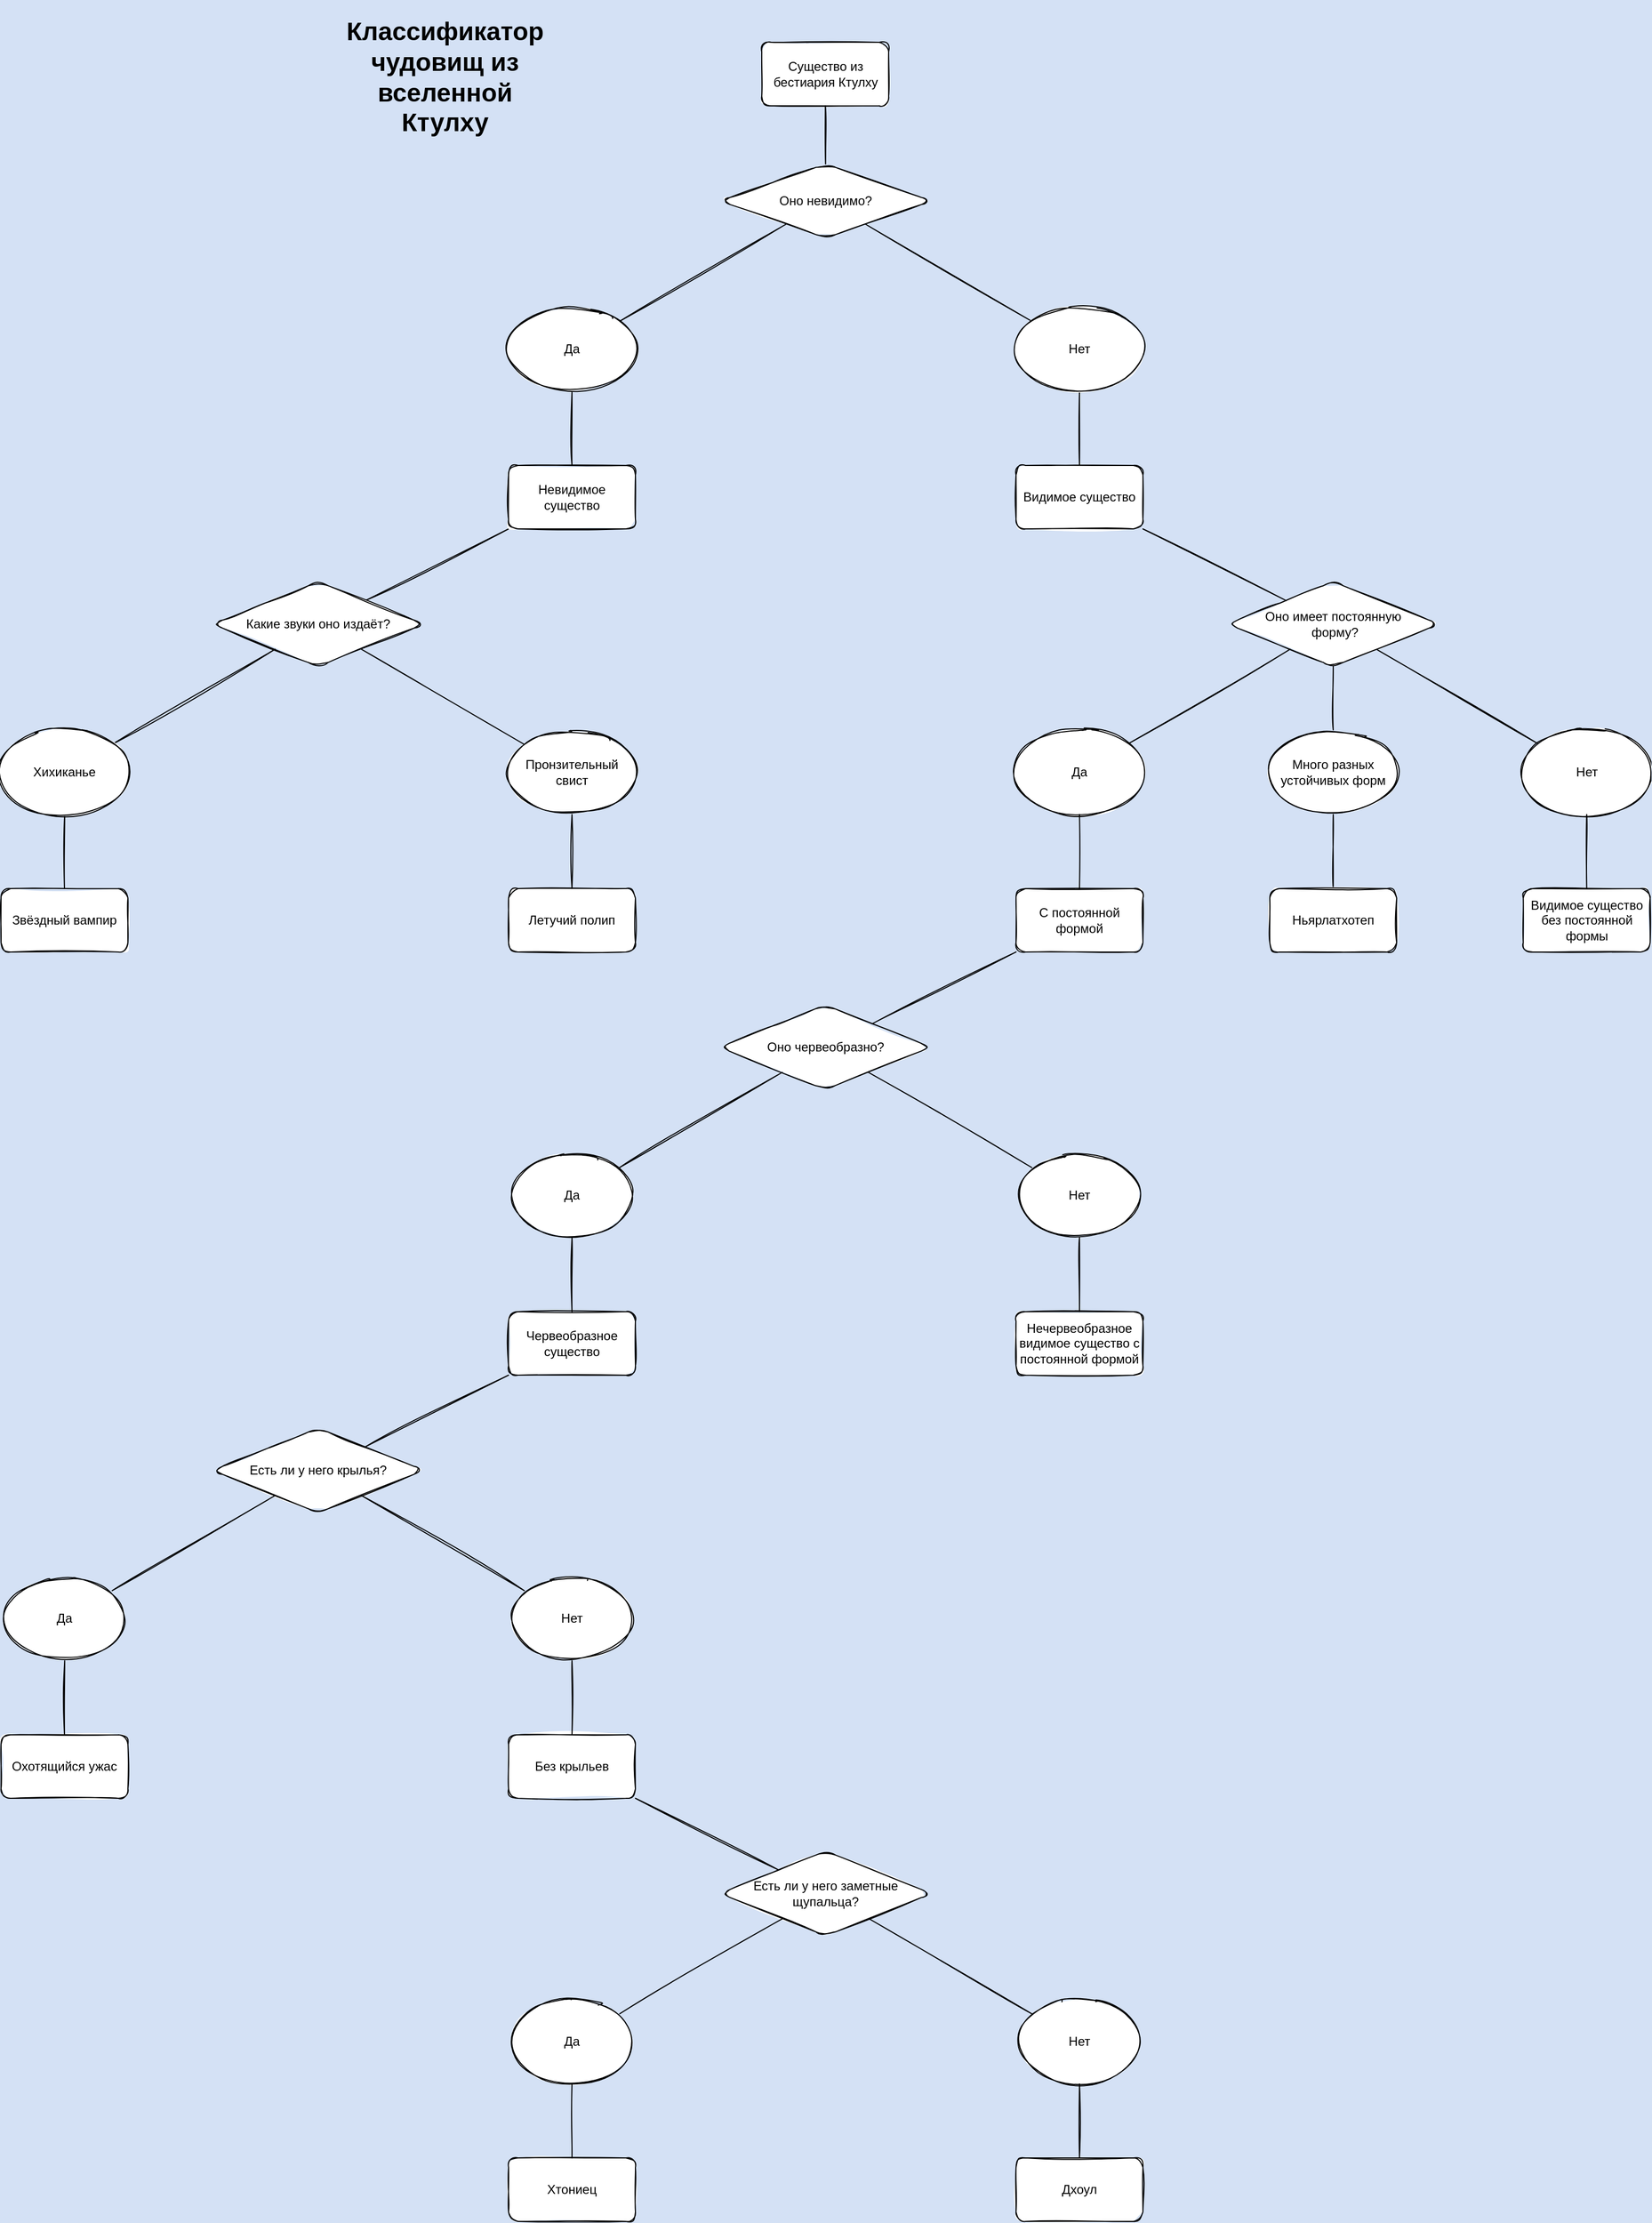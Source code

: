<mxfile version="13.9.9" type="device" pages="2"><diagram id="ir5N05_NRoXjfCsyOccD" name="ru"><mxGraphModel dx="2377" dy="862" grid="1" gridSize="10" guides="1" tooltips="1" connect="1" arrows="1" fold="1" page="1" pageScale="1" pageWidth="827" pageHeight="1169" background="#D4E1F5" math="0" shadow="0"><root><mxCell id="0"/><mxCell id="1" parent="0"/><mxCell id="j6p2XU-6xq6BMw3qKDsm-11" value="" style="orthogonalLoop=1;jettySize=auto;html=1;endArrow=none;endFill=0;jumpSize=6;endSize=6;startSize=6;sketch=1;" parent="1" source="j6p2XU-6xq6BMw3qKDsm-4" target="j6p2XU-6xq6BMw3qKDsm-10" edge="1"><mxGeometry relative="1" as="geometry"/></mxCell><mxCell id="j6p2XU-6xq6BMw3qKDsm-15" value="" style="orthogonalLoop=1;jettySize=auto;html=1;endArrow=none;endFill=0;sketch=1;" parent="1" source="j6p2XU-6xq6BMw3qKDsm-4" target="j6p2XU-6xq6BMw3qKDsm-14" edge="1"><mxGeometry relative="1" as="geometry"/></mxCell><mxCell id="j6p2XU-6xq6BMw3qKDsm-4" value="Оно невидимо?" style="rhombus;whiteSpace=wrap;html=1;rounded=1;sketch=1;" parent="1" vertex="1"><mxGeometry x="360" y="265" width="200" height="70" as="geometry"/></mxCell><mxCell id="j6p2XU-6xq6BMw3qKDsm-19" value="" style="orthogonalLoop=1;jettySize=auto;html=1;endArrow=none;endFill=0;sketch=1;" parent="1" source="I9raI9q_Km32eW95HZxO-4" target="j6p2XU-6xq6BMw3qKDsm-18" edge="1"><mxGeometry relative="1" as="geometry"/></mxCell><mxCell id="j6p2XU-6xq6BMw3qKDsm-10" value="Да" style="ellipse;whiteSpace=wrap;html=1;rounded=1;sketch=1;" parent="1" vertex="1"><mxGeometry x="160" y="400" width="120" height="80" as="geometry"/></mxCell><mxCell id="j6p2XU-6xq6BMw3qKDsm-33" value="" style="orthogonalLoop=1;jettySize=auto;html=1;endArrow=none;endFill=0;sketch=1;" parent="1" source="j6p2XU-6xq6BMw3qKDsm-14" target="I9raI9q_Km32eW95HZxO-5" edge="1"><mxGeometry relative="1" as="geometry"/></mxCell><mxCell id="j6p2XU-6xq6BMw3qKDsm-14" value="Нет" style="ellipse;whiteSpace=wrap;html=1;rounded=1;sketch=1;" parent="1" vertex="1"><mxGeometry x="640" y="400" width="120" height="80" as="geometry"/></mxCell><mxCell id="j6p2XU-6xq6BMw3qKDsm-21" value="" style="orthogonalLoop=1;jettySize=auto;html=1;endArrow=none;endFill=0;sketch=1;" parent="1" source="j6p2XU-6xq6BMw3qKDsm-18" target="j6p2XU-6xq6BMw3qKDsm-20" edge="1"><mxGeometry relative="1" as="geometry"/></mxCell><mxCell id="j6p2XU-6xq6BMw3qKDsm-25" value="" style="orthogonalLoop=1;jettySize=auto;html=1;endArrow=none;endFill=0;sketch=1;" parent="1" source="j6p2XU-6xq6BMw3qKDsm-18" target="j6p2XU-6xq6BMw3qKDsm-24" edge="1"><mxGeometry relative="1" as="geometry"/></mxCell><mxCell id="j6p2XU-6xq6BMw3qKDsm-18" value="Какие звуки оно издаёт?" style="rhombus;whiteSpace=wrap;html=1;rounded=1;sketch=1;" parent="1" vertex="1"><mxGeometry x="-120" y="660" width="200" height="80" as="geometry"/></mxCell><mxCell id="j6p2XU-6xq6BMw3qKDsm-23" value="" style="orthogonalLoop=1;jettySize=auto;html=1;endArrow=none;endFill=0;sketch=1;" parent="1" source="j6p2XU-6xq6BMw3qKDsm-20" target="j6p2XU-6xq6BMw3qKDsm-22" edge="1"><mxGeometry relative="1" as="geometry"/></mxCell><mxCell id="j6p2XU-6xq6BMw3qKDsm-20" value="Хихиканье" style="ellipse;whiteSpace=wrap;html=1;rounded=1;sketch=1;" parent="1" vertex="1"><mxGeometry x="-320" y="800" width="120" height="80" as="geometry"/></mxCell><mxCell id="j6p2XU-6xq6BMw3qKDsm-22" value="Звёздный вампир" style="whiteSpace=wrap;html=1;rounded=1;sketch=1;" parent="1" vertex="1"><mxGeometry x="-320" y="950" width="120" height="60" as="geometry"/></mxCell><mxCell id="j6p2XU-6xq6BMw3qKDsm-27" value="" style="orthogonalLoop=1;jettySize=auto;html=1;endArrow=none;endFill=0;sketch=1;" parent="1" source="j6p2XU-6xq6BMw3qKDsm-24" target="j6p2XU-6xq6BMw3qKDsm-26" edge="1"><mxGeometry relative="1" as="geometry"/></mxCell><mxCell id="j6p2XU-6xq6BMw3qKDsm-24" value="Пронзительный свист" style="ellipse;whiteSpace=wrap;html=1;rounded=1;sketch=1;" parent="1" vertex="1"><mxGeometry x="160" y="800" width="120" height="80" as="geometry"/></mxCell><mxCell id="j6p2XU-6xq6BMw3qKDsm-26" value="Летучий полип" style="whiteSpace=wrap;html=1;rounded=1;sketch=1;" parent="1" vertex="1"><mxGeometry x="160" y="950" width="120" height="60" as="geometry"/></mxCell><mxCell id="j6p2XU-6xq6BMw3qKDsm-35" value="" style="orthogonalLoop=1;jettySize=auto;html=1;endArrow=none;endFill=0;sketch=1;" parent="1" source="j6p2XU-6xq6BMw3qKDsm-32" target="j6p2XU-6xq6BMw3qKDsm-34" edge="1"><mxGeometry relative="1" as="geometry"/></mxCell><mxCell id="j6p2XU-6xq6BMw3qKDsm-38" style="orthogonalLoop=1;jettySize=auto;html=1;endArrow=none;endFill=0;sketch=1;" parent="1" source="j6p2XU-6xq6BMw3qKDsm-32" target="j6p2XU-6xq6BMw3qKDsm-36" edge="1"><mxGeometry relative="1" as="geometry"/></mxCell><mxCell id="j6p2XU-6xq6BMw3qKDsm-39" style="orthogonalLoop=1;jettySize=auto;html=1;endArrow=none;endFill=0;sketch=1;" parent="1" source="j6p2XU-6xq6BMw3qKDsm-32" target="j6p2XU-6xq6BMw3qKDsm-37" edge="1"><mxGeometry relative="1" as="geometry"/></mxCell><mxCell id="j6p2XU-6xq6BMw3qKDsm-32" value="Оно имеет постоянную&lt;br&gt;&amp;nbsp;форму?" style="rhombus;whiteSpace=wrap;html=1;rounded=1;sketch=1;" parent="1" vertex="1"><mxGeometry x="840" y="660" width="200" height="80" as="geometry"/></mxCell><mxCell id="j6p2XU-6xq6BMw3qKDsm-34" value="Да" style="ellipse;whiteSpace=wrap;html=1;rounded=1;sketch=1;" parent="1" vertex="1"><mxGeometry x="640" y="800" width="120" height="80" as="geometry"/></mxCell><mxCell id="j6p2XU-6xq6BMw3qKDsm-36" value="Нет" style="ellipse;whiteSpace=wrap;html=1;rounded=1;sketch=1;" parent="1" vertex="1"><mxGeometry x="1119.75" y="800" width="120" height="80" as="geometry"/></mxCell><mxCell id="j6p2XU-6xq6BMw3qKDsm-42" value="" style="orthogonalLoop=1;jettySize=auto;html=1;endArrow=none;endFill=0;sketch=1;" parent="1" source="j6p2XU-6xq6BMw3qKDsm-37" target="j6p2XU-6xq6BMw3qKDsm-41" edge="1"><mxGeometry relative="1" as="geometry"/></mxCell><mxCell id="j6p2XU-6xq6BMw3qKDsm-37" value="Много разных устойчивых форм" style="ellipse;whiteSpace=wrap;html=1;rounded=1;sketch=1;" parent="1" vertex="1"><mxGeometry x="880" y="800" width="120" height="80" as="geometry"/></mxCell><mxCell id="j6p2XU-6xq6BMw3qKDsm-41" value="Ньярлатхотеп" style="whiteSpace=wrap;html=1;rounded=1;sketch=1;" parent="1" vertex="1"><mxGeometry x="880" y="950" width="120" height="60" as="geometry"/></mxCell><mxCell id="I9raI9q_Km32eW95HZxO-4" value="Невидимое существо" style="whiteSpace=wrap;html=1;rounded=1;sketch=1;" parent="1" vertex="1"><mxGeometry x="160" y="550" width="120" height="60" as="geometry"/></mxCell><mxCell id="I9raI9q_Km32eW95HZxO-5" value="Видимое существо" style="whiteSpace=wrap;html=1;rounded=1;sketch=1;" parent="1" vertex="1"><mxGeometry x="640" y="550" width="120" height="60" as="geometry"/></mxCell><mxCell id="I9raI9q_Km32eW95HZxO-6" value="" style="orthogonalLoop=1;jettySize=auto;html=1;endArrow=none;endFill=0;sketch=1;" parent="1" source="I9raI9q_Km32eW95HZxO-4" target="j6p2XU-6xq6BMw3qKDsm-10" edge="1"><mxGeometry relative="1" as="geometry"><mxPoint x="170" y="590" as="sourcePoint"/><mxPoint x="90" y="590" as="targetPoint"/></mxGeometry></mxCell><mxCell id="I9raI9q_Km32eW95HZxO-7" value="" style="orthogonalLoop=1;jettySize=auto;html=1;endArrow=none;endFill=0;sketch=1;" parent="1" source="I9raI9q_Km32eW95HZxO-5" target="j6p2XU-6xq6BMw3qKDsm-32" edge="1"><mxGeometry relative="1" as="geometry"><mxPoint x="710" y="490" as="sourcePoint"/><mxPoint x="710" y="560" as="targetPoint"/></mxGeometry></mxCell><mxCell id="I9raI9q_Km32eW95HZxO-8" value="Видимое существо без постоянной формы" style="whiteSpace=wrap;html=1;rounded=1;sketch=1;" parent="1" vertex="1"><mxGeometry x="1119.75" y="950" width="120" height="60" as="geometry"/></mxCell><mxCell id="I9raI9q_Km32eW95HZxO-9" value="С постоянной формой" style="whiteSpace=wrap;html=1;rounded=1;sketch=1;" parent="1" vertex="1"><mxGeometry x="640" y="950" width="120" height="60" as="geometry"/></mxCell><mxCell id="I9raI9q_Km32eW95HZxO-10" value="" style="orthogonalLoop=1;jettySize=auto;html=1;endArrow=none;endFill=0;sketch=1;" parent="1" source="j6p2XU-6xq6BMw3qKDsm-36" target="I9raI9q_Km32eW95HZxO-8" edge="1"><mxGeometry relative="1" as="geometry"><mxPoint x="950" y="890" as="sourcePoint"/><mxPoint x="950" y="960" as="targetPoint"/></mxGeometry></mxCell><mxCell id="I9raI9q_Km32eW95HZxO-11" value="" style="orthogonalLoop=1;jettySize=auto;html=1;endArrow=none;endFill=0;sketch=1;" parent="1" source="j6p2XU-6xq6BMw3qKDsm-34" target="I9raI9q_Km32eW95HZxO-9" edge="1"><mxGeometry relative="1" as="geometry"><mxPoint x="710" y="890" as="sourcePoint"/><mxPoint x="710" y="960" as="targetPoint"/></mxGeometry></mxCell><mxCell id="I9raI9q_Km32eW95HZxO-13" value="Оно червеобразно?" style="rhombus;whiteSpace=wrap;html=1;rounded=1;sketch=1;" parent="1" vertex="1"><mxGeometry x="359.5" y="1060" width="200" height="80" as="geometry"/></mxCell><mxCell id="I9raI9q_Km32eW95HZxO-15" value="" style="orthogonalLoop=1;jettySize=auto;html=1;endArrow=none;endFill=0;sketch=1;" parent="1" source="I9raI9q_Km32eW95HZxO-13" target="I9raI9q_Km32eW95HZxO-9" edge="1"><mxGeometry relative="1" as="geometry"><mxPoint x="745.31" y="1066.11" as="sourcePoint"/><mxPoint x="609.754" y="1133.888" as="targetPoint"/></mxGeometry></mxCell><mxCell id="I9raI9q_Km32eW95HZxO-16" value="Нет" style="ellipse;whiteSpace=wrap;html=1;rounded=1;sketch=1;" parent="1" vertex="1"><mxGeometry x="640" y="1200" width="120" height="80" as="geometry"/></mxCell><mxCell id="I9raI9q_Km32eW95HZxO-17" value="Да" style="ellipse;whiteSpace=wrap;html=1;rounded=1;sketch=1;" parent="1" vertex="1"><mxGeometry x="160" y="1200" width="120" height="80" as="geometry"/></mxCell><mxCell id="I9raI9q_Km32eW95HZxO-18" value="" style="orthogonalLoop=1;jettySize=auto;html=1;endArrow=none;endFill=0;sketch=1;" parent="1" source="I9raI9q_Km32eW95HZxO-17" target="I9raI9q_Km32eW95HZxO-13" edge="1"><mxGeometry relative="1" as="geometry"><mxPoint x="634.737" y="1273.877" as="sourcePoint"/><mxPoint x="499.505" y="1206.12" as="targetPoint"/></mxGeometry></mxCell><mxCell id="I9raI9q_Km32eW95HZxO-19" value="" style="orthogonalLoop=1;jettySize=auto;html=1;endArrow=none;endFill=0;sketch=1;" parent="1" source="I9raI9q_Km32eW95HZxO-16" target="I9raI9q_Km32eW95HZxO-13" edge="1"><mxGeometry relative="1" as="geometry"><mxPoint x="453.651" y="1280.001" as="sourcePoint"/><mxPoint x="299.498" y="1190.059" as="targetPoint"/></mxGeometry></mxCell><mxCell id="I9raI9q_Km32eW95HZxO-20" value="Нечервеобразное видимое существо с постоянной формой" style="whiteSpace=wrap;html=1;rounded=1;sketch=1;" parent="1" vertex="1"><mxGeometry x="640" y="1350" width="120" height="60" as="geometry"/></mxCell><mxCell id="I9raI9q_Km32eW95HZxO-21" value="Червеобразное существо" style="whiteSpace=wrap;html=1;rounded=1;sketch=1;" parent="1" vertex="1"><mxGeometry x="160" y="1350" width="120" height="60" as="geometry"/></mxCell><mxCell id="I9raI9q_Km32eW95HZxO-22" value="" style="orthogonalLoop=1;jettySize=auto;html=1;endArrow=none;endFill=0;sketch=1;" parent="1" source="I9raI9q_Km32eW95HZxO-17" target="I9raI9q_Km32eW95HZxO-21" edge="1"><mxGeometry relative="1" as="geometry"><mxPoint x="310" y="1280" as="sourcePoint"/><mxPoint x="310" y="1350" as="targetPoint"/></mxGeometry></mxCell><mxCell id="I9raI9q_Km32eW95HZxO-23" value="" style="orthogonalLoop=1;jettySize=auto;html=1;endArrow=none;endFill=0;sketch=1;" parent="1" source="I9raI9q_Km32eW95HZxO-16" target="I9raI9q_Km32eW95HZxO-20" edge="1"><mxGeometry relative="1" as="geometry"><mxPoint x="230" y="1290" as="sourcePoint"/><mxPoint x="230" y="1360" as="targetPoint"/></mxGeometry></mxCell><mxCell id="I9raI9q_Km32eW95HZxO-24" value="Есть ли у него крылья?" style="rhombus;whiteSpace=wrap;html=1;rounded=1;sketch=1;" parent="1" vertex="1"><mxGeometry x="-120" y="1460" width="200" height="80" as="geometry"/></mxCell><mxCell id="I9raI9q_Km32eW95HZxO-25" value="" style="orthogonalLoop=1;jettySize=auto;html=1;endArrow=none;endFill=0;sketch=1;" parent="1" source="I9raI9q_Km32eW95HZxO-24" target="I9raI9q_Km32eW95HZxO-21" edge="1"><mxGeometry relative="1" as="geometry"><mxPoint x="160.0" y="1539.995" as="sourcePoint"/><mxPoint x="313.802" y="1450.149" as="targetPoint"/></mxGeometry></mxCell><mxCell id="I9raI9q_Km32eW95HZxO-29" value="Да" style="ellipse;whiteSpace=wrap;html=1;rounded=1;sketch=1;" parent="1" vertex="1"><mxGeometry x="-320" y="1600" width="120" height="80" as="geometry"/></mxCell><mxCell id="I9raI9q_Km32eW95HZxO-30" value="" style="orthogonalLoop=1;jettySize=auto;html=1;endArrow=none;endFill=0;sketch=1;" parent="1" source="I9raI9q_Km32eW95HZxO-29" target="I9raI9q_Km32eW95HZxO-24" edge="1"><mxGeometry relative="1" as="geometry"><mxPoint x="-139.996" y="1657.778" as="sourcePoint"/><mxPoint x="-4.44" y="1590" as="targetPoint"/></mxGeometry></mxCell><mxCell id="I9raI9q_Km32eW95HZxO-31" value="Охотящийся ужас" style="whiteSpace=wrap;html=1;rounded=1;sketch=1;" parent="1" vertex="1"><mxGeometry x="-320" y="1750" width="120" height="60" as="geometry"/></mxCell><mxCell id="I9raI9q_Km32eW95HZxO-32" value="" style="orthogonalLoop=1;jettySize=auto;html=1;endArrow=none;endFill=0;sketch=1;" parent="1" source="I9raI9q_Km32eW95HZxO-29" target="I9raI9q_Km32eW95HZxO-31" edge="1"><mxGeometry relative="1" as="geometry"><mxPoint x="-150" y="1700" as="sourcePoint"/><mxPoint x="-150" y="1770" as="targetPoint"/></mxGeometry></mxCell><mxCell id="I9raI9q_Km32eW95HZxO-33" value="Нет" style="ellipse;whiteSpace=wrap;html=1;rounded=1;sketch=1;" parent="1" vertex="1"><mxGeometry x="160" y="1600" width="120" height="80" as="geometry"/></mxCell><mxCell id="I9raI9q_Km32eW95HZxO-34" value="" style="orthogonalLoop=1;jettySize=auto;html=1;endArrow=none;endFill=0;sketch=1;" parent="1" source="I9raI9q_Km32eW95HZxO-33" target="I9raI9q_Km32eW95HZxO-24" edge="1"><mxGeometry relative="1" as="geometry"><mxPoint x="-204.831" y="1623.671" as="sourcePoint"/><mxPoint x="-50.678" y="1533.729" as="targetPoint"/></mxGeometry></mxCell><mxCell id="I9raI9q_Km32eW95HZxO-35" value="Без крыльев" style="whiteSpace=wrap;html=1;rounded=1;sketch=1;" parent="1" vertex="1"><mxGeometry x="160" y="1750" width="120" height="60" as="geometry"/></mxCell><mxCell id="I9raI9q_Km32eW95HZxO-36" value="" style="orthogonalLoop=1;jettySize=auto;html=1;endArrow=none;endFill=0;sketch=1;" parent="1" source="I9raI9q_Km32eW95HZxO-33" target="I9raI9q_Km32eW95HZxO-35" edge="1"><mxGeometry relative="1" as="geometry"><mxPoint x="90" y="1684" as="sourcePoint"/><mxPoint x="90" y="1754" as="targetPoint"/></mxGeometry></mxCell><mxCell id="I9raI9q_Km32eW95HZxO-37" value="Есть ли у него заметные щупальца?" style="rhombus;whiteSpace=wrap;html=1;rounded=1;sketch=1;" parent="1" vertex="1"><mxGeometry x="360" y="1860" width="200" height="80" as="geometry"/></mxCell><mxCell id="I9raI9q_Km32eW95HZxO-38" value="" style="orthogonalLoop=1;jettySize=auto;html=1;endArrow=none;endFill=0;sketch=1;" parent="1" source="I9raI9q_Km32eW95HZxO-37" target="I9raI9q_Km32eW95HZxO-35" edge="1"><mxGeometry relative="1" as="geometry"><mxPoint x="484.151" y="1799.941" as="sourcePoint"/><mxPoint x="329.998" y="1709.999" as="targetPoint"/></mxGeometry></mxCell><mxCell id="I9raI9q_Km32eW95HZxO-39" value="Нет" style="ellipse;whiteSpace=wrap;html=1;rounded=1;sketch=1;" parent="1" vertex="1"><mxGeometry x="640" y="2000" width="120" height="80" as="geometry"/></mxCell><mxCell id="I9raI9q_Km32eW95HZxO-40" value="Да" style="ellipse;whiteSpace=wrap;html=1;rounded=1;sketch=1;" parent="1" vertex="1"><mxGeometry x="160" y="2000" width="120" height="80" as="geometry"/></mxCell><mxCell id="I9raI9q_Km32eW95HZxO-41" value="" style="orthogonalLoop=1;jettySize=auto;html=1;endArrow=none;endFill=0;sketch=1;" parent="1" source="I9raI9q_Km32eW95HZxO-40" target="I9raI9q_Km32eW95HZxO-37" edge="1"><mxGeometry relative="1" as="geometry"><mxPoint x="527.776" y="2107.778" as="sourcePoint"/><mxPoint x="392.22" y="2040" as="targetPoint"/></mxGeometry></mxCell><mxCell id="I9raI9q_Km32eW95HZxO-42" value="" style="orthogonalLoop=1;jettySize=auto;html=1;endArrow=none;endFill=0;sketch=1;" parent="1" source="I9raI9q_Km32eW95HZxO-39" target="I9raI9q_Km32eW95HZxO-37" edge="1"><mxGeometry relative="1" as="geometry"><mxPoint x="379.999" y="2069.941" as="sourcePoint"/><mxPoint x="534.152" y="1979.999" as="targetPoint"/></mxGeometry></mxCell><mxCell id="I9raI9q_Km32eW95HZxO-43" value="Дхоул" style="whiteSpace=wrap;html=1;rounded=1;sketch=1;" parent="1" vertex="1"><mxGeometry x="640" y="2150" width="120" height="60" as="geometry"/></mxCell><mxCell id="I9raI9q_Km32eW95HZxO-44" value="Хтониец" style="whiteSpace=wrap;html=1;rounded=1;sketch=1;" parent="1" vertex="1"><mxGeometry x="160" y="2150" width="120" height="60" as="geometry"/></mxCell><mxCell id="I9raI9q_Km32eW95HZxO-45" value="" style="orthogonalLoop=1;jettySize=auto;html=1;endArrow=none;endFill=0;sketch=1;" parent="1" source="I9raI9q_Km32eW95HZxO-44" target="I9raI9q_Km32eW95HZxO-40" edge="1"><mxGeometry relative="1" as="geometry"><mxPoint x="230" y="1690" as="sourcePoint"/><mxPoint x="230" y="1760" as="targetPoint"/></mxGeometry></mxCell><mxCell id="I9raI9q_Km32eW95HZxO-46" value="" style="orthogonalLoop=1;jettySize=auto;html=1;endArrow=none;endFill=0;sketch=1;" parent="1" source="I9raI9q_Km32eW95HZxO-43" target="I9raI9q_Km32eW95HZxO-39" edge="1"><mxGeometry relative="1" as="geometry"><mxPoint x="230" y="2160" as="sourcePoint"/><mxPoint x="230" y="2090" as="targetPoint"/></mxGeometry></mxCell><mxCell id="I9raI9q_Km32eW95HZxO-47" value="Существо из бестиария Ктулху" style="whiteSpace=wrap;html=1;rounded=1;sketch=1;" parent="1" vertex="1"><mxGeometry x="399.5" y="150" width="120" height="60" as="geometry"/></mxCell><mxCell id="I9raI9q_Km32eW95HZxO-48" value="" style="orthogonalLoop=1;jettySize=auto;html=1;endArrow=none;endFill=0;sketch=1;" parent="1" source="I9raI9q_Km32eW95HZxO-47" target="j6p2XU-6xq6BMw3qKDsm-4" edge="1"><mxGeometry relative="1" as="geometry"><mxPoint x="600" y="220" as="sourcePoint"/><mxPoint x="600" y="290" as="targetPoint"/></mxGeometry></mxCell><mxCell id="UXD2IcEDuYzZmbNWzCSO-2" value="&lt;h1&gt;Классификатор чудовищ из вселенной Ктулху&lt;/h1&gt;&lt;p&gt;Lorem ipsum dolor sit amet, consectetur adipisicing elit, sed do eiusmod tempor incididunt ut labore et dolore magna aliqua.&lt;/p&gt;" style="text;html=1;strokeColor=none;fillColor=none;spacing=5;spacingTop=-20;whiteSpace=wrap;overflow=hidden;rounded=0;align=center;" vertex="1" parent="1"><mxGeometry y="120" width="200" height="120" as="geometry"/></mxCell></root></mxGraphModel></diagram><diagram id="twP8aF8nQqeI5Clkd9JC" name="en"><mxGraphModel dx="1950" dy="862" grid="1" gridSize="10" guides="1" tooltips="1" connect="1" arrows="1" fold="1" page="0" pageScale="1" pageWidth="827" pageHeight="1169" background="#D4E1F5" math="0" shadow="0"><root><mxCell id="84buYgi-PqZAjvlwsR8Z-0"/><mxCell id="84buYgi-PqZAjvlwsR8Z-1" parent="84buYgi-PqZAjvlwsR8Z-0"/><mxCell id="xtwIQrWD_YRBpJMYB0Ow-65" value="" style="orthogonalLoop=1;jettySize=auto;html=1;endArrow=none;endFill=0;jumpSize=6;endSize=6;startSize=6;sketch=1;" parent="84buYgi-PqZAjvlwsR8Z-1" source="xtwIQrWD_YRBpJMYB0Ow-67" target="xtwIQrWD_YRBpJMYB0Ow-69" edge="1"><mxGeometry relative="1" as="geometry"/></mxCell><mxCell id="xtwIQrWD_YRBpJMYB0Ow-66" value="" style="orthogonalLoop=1;jettySize=auto;html=1;endArrow=none;endFill=0;sketch=1;" parent="84buYgi-PqZAjvlwsR8Z-1" source="xtwIQrWD_YRBpJMYB0Ow-67" target="xtwIQrWD_YRBpJMYB0Ow-71" edge="1"><mxGeometry relative="1" as="geometry"/></mxCell><mxCell id="xtwIQrWD_YRBpJMYB0Ow-67" value="invisible?" style="rhombus;whiteSpace=wrap;html=1;rounded=1;sketch=1;" parent="84buYgi-PqZAjvlwsR8Z-1" vertex="1"><mxGeometry x="370" y="275" width="200" height="70" as="geometry"/></mxCell><mxCell id="xtwIQrWD_YRBpJMYB0Ow-68" value="" style="orthogonalLoop=1;jettySize=auto;html=1;endArrow=none;endFill=0;sketch=1;" parent="84buYgi-PqZAjvlwsR8Z-1" source="xtwIQrWD_YRBpJMYB0Ow-90" target="xtwIQrWD_YRBpJMYB0Ow-74" edge="1"><mxGeometry relative="1" as="geometry"/></mxCell><mxCell id="xtwIQrWD_YRBpJMYB0Ow-69" value="yes" style="ellipse;whiteSpace=wrap;html=1;rounded=1;sketch=1;" parent="84buYgi-PqZAjvlwsR8Z-1" vertex="1"><mxGeometry x="170" y="410" width="120" height="80" as="geometry"/></mxCell><mxCell id="xtwIQrWD_YRBpJMYB0Ow-70" value="" style="orthogonalLoop=1;jettySize=auto;html=1;endArrow=none;endFill=0;sketch=1;" parent="84buYgi-PqZAjvlwsR8Z-1" source="xtwIQrWD_YRBpJMYB0Ow-71" target="xtwIQrWD_YRBpJMYB0Ow-91" edge="1"><mxGeometry relative="1" as="geometry"/></mxCell><mxCell id="xtwIQrWD_YRBpJMYB0Ow-71" value="no" style="ellipse;whiteSpace=wrap;html=1;rounded=1;sketch=1;" parent="84buYgi-PqZAjvlwsR8Z-1" vertex="1"><mxGeometry x="650" y="410" width="120" height="80" as="geometry"/></mxCell><mxCell id="xtwIQrWD_YRBpJMYB0Ow-72" value="" style="orthogonalLoop=1;jettySize=auto;html=1;endArrow=none;endFill=0;sketch=1;" parent="84buYgi-PqZAjvlwsR8Z-1" source="xtwIQrWD_YRBpJMYB0Ow-74" target="xtwIQrWD_YRBpJMYB0Ow-76" edge="1"><mxGeometry relative="1" as="geometry"/></mxCell><mxCell id="xtwIQrWD_YRBpJMYB0Ow-73" value="" style="orthogonalLoop=1;jettySize=auto;html=1;endArrow=none;endFill=0;sketch=1;" parent="84buYgi-PqZAjvlwsR8Z-1" source="xtwIQrWD_YRBpJMYB0Ow-74" target="xtwIQrWD_YRBpJMYB0Ow-79" edge="1"><mxGeometry relative="1" as="geometry"/></mxCell><mxCell id="xtwIQrWD_YRBpJMYB0Ow-74" value="what kind of sound&lt;br&gt;does it make?" style="rhombus;whiteSpace=wrap;html=1;rounded=1;sketch=1;" parent="84buYgi-PqZAjvlwsR8Z-1" vertex="1"><mxGeometry x="-110" y="670" width="200" height="80" as="geometry"/></mxCell><mxCell id="xtwIQrWD_YRBpJMYB0Ow-75" value="" style="orthogonalLoop=1;jettySize=auto;html=1;endArrow=none;endFill=0;sketch=1;" parent="84buYgi-PqZAjvlwsR8Z-1" source="xtwIQrWD_YRBpJMYB0Ow-76" target="xtwIQrWD_YRBpJMYB0Ow-77" edge="1"><mxGeometry relative="1" as="geometry"/></mxCell><mxCell id="xtwIQrWD_YRBpJMYB0Ow-76" value="chuckle" style="ellipse;whiteSpace=wrap;html=1;rounded=1;sketch=1;" parent="84buYgi-PqZAjvlwsR8Z-1" vertex="1"><mxGeometry x="-310" y="810" width="120" height="80" as="geometry"/></mxCell><mxCell id="xtwIQrWD_YRBpJMYB0Ow-77" value="Star Vampire" style="whiteSpace=wrap;html=1;rounded=1;sketch=1;" parent="84buYgi-PqZAjvlwsR8Z-1" vertex="1"><mxGeometry x="-310" y="960" width="120" height="60" as="geometry"/></mxCell><mxCell id="xtwIQrWD_YRBpJMYB0Ow-78" value="" style="orthogonalLoop=1;jettySize=auto;html=1;endArrow=none;endFill=0;sketch=1;" parent="84buYgi-PqZAjvlwsR8Z-1" source="xtwIQrWD_YRBpJMYB0Ow-79" target="xtwIQrWD_YRBpJMYB0Ow-80" edge="1"><mxGeometry relative="1" as="geometry"/></mxCell><mxCell id="xtwIQrWD_YRBpJMYB0Ow-79" value="high-pitched&lt;br&gt;whistling" style="ellipse;whiteSpace=wrap;html=1;rounded=1;sketch=1;" parent="84buYgi-PqZAjvlwsR8Z-1" vertex="1"><mxGeometry x="170" y="810" width="120" height="80" as="geometry"/></mxCell><mxCell id="xtwIQrWD_YRBpJMYB0Ow-80" value="Flying Polyp" style="whiteSpace=wrap;html=1;rounded=1;sketch=1;" parent="84buYgi-PqZAjvlwsR8Z-1" vertex="1"><mxGeometry x="170" y="960" width="120" height="60" as="geometry"/></mxCell><mxCell id="xtwIQrWD_YRBpJMYB0Ow-81" value="" style="orthogonalLoop=1;jettySize=auto;html=1;endArrow=none;endFill=0;sketch=1;" parent="84buYgi-PqZAjvlwsR8Z-1" source="xtwIQrWD_YRBpJMYB0Ow-84" target="xtwIQrWD_YRBpJMYB0Ow-85" edge="1"><mxGeometry relative="1" as="geometry"/></mxCell><mxCell id="xtwIQrWD_YRBpJMYB0Ow-82" style="orthogonalLoop=1;jettySize=auto;html=1;endArrow=none;endFill=0;sketch=1;" parent="84buYgi-PqZAjvlwsR8Z-1" source="xtwIQrWD_YRBpJMYB0Ow-84" target="xtwIQrWD_YRBpJMYB0Ow-86" edge="1"><mxGeometry relative="1" as="geometry"/></mxCell><mxCell id="xtwIQrWD_YRBpJMYB0Ow-83" style="orthogonalLoop=1;jettySize=auto;html=1;endArrow=none;endFill=0;sketch=1;" parent="84buYgi-PqZAjvlwsR8Z-1" source="xtwIQrWD_YRBpJMYB0Ow-84" target="xtwIQrWD_YRBpJMYB0Ow-88" edge="1"><mxGeometry relative="1" as="geometry"/></mxCell><mxCell id="xtwIQrWD_YRBpJMYB0Ow-84" value="has&lt;br&gt;a permanent form?" style="rhombus;whiteSpace=wrap;html=1;rounded=1;sketch=1;" parent="84buYgi-PqZAjvlwsR8Z-1" vertex="1"><mxGeometry x="850" y="670" width="200" height="80" as="geometry"/></mxCell><mxCell id="xtwIQrWD_YRBpJMYB0Ow-85" value="yes" style="ellipse;whiteSpace=wrap;html=1;rounded=1;sketch=1;" parent="84buYgi-PqZAjvlwsR8Z-1" vertex="1"><mxGeometry x="650" y="810" width="120" height="80" as="geometry"/></mxCell><mxCell id="xtwIQrWD_YRBpJMYB0Ow-86" value="no" style="ellipse;whiteSpace=wrap;html=1;rounded=1;sketch=1;" parent="84buYgi-PqZAjvlwsR8Z-1" vertex="1"><mxGeometry x="1129.75" y="810" width="120" height="80" as="geometry"/></mxCell><mxCell id="xtwIQrWD_YRBpJMYB0Ow-87" value="" style="orthogonalLoop=1;jettySize=auto;html=1;endArrow=none;endFill=0;sketch=1;" parent="84buYgi-PqZAjvlwsR8Z-1" source="xtwIQrWD_YRBpJMYB0Ow-88" target="xtwIQrWD_YRBpJMYB0Ow-89" edge="1"><mxGeometry relative="1" as="geometry"/></mxCell><mxCell id="xtwIQrWD_YRBpJMYB0Ow-88" value="variety of stable&lt;br&gt;forms" style="ellipse;whiteSpace=wrap;html=1;rounded=1;sketch=1;" parent="84buYgi-PqZAjvlwsR8Z-1" vertex="1"><mxGeometry x="890" y="810" width="120" height="80" as="geometry"/></mxCell><mxCell id="xtwIQrWD_YRBpJMYB0Ow-89" value="Nyarlathotep" style="whiteSpace=wrap;html=1;rounded=1;sketch=1;" parent="84buYgi-PqZAjvlwsR8Z-1" vertex="1"><mxGeometry x="890" y="960" width="120" height="60" as="geometry"/></mxCell><mxCell id="xtwIQrWD_YRBpJMYB0Ow-90" value="invisible creature" style="whiteSpace=wrap;html=1;rounded=1;sketch=1;" parent="84buYgi-PqZAjvlwsR8Z-1" vertex="1"><mxGeometry x="170" y="560" width="120" height="60" as="geometry"/></mxCell><mxCell id="xtwIQrWD_YRBpJMYB0Ow-91" value="visible creature" style="whiteSpace=wrap;html=1;rounded=1;sketch=1;" parent="84buYgi-PqZAjvlwsR8Z-1" vertex="1"><mxGeometry x="650" y="560" width="120" height="60" as="geometry"/></mxCell><mxCell id="xtwIQrWD_YRBpJMYB0Ow-92" value="" style="orthogonalLoop=1;jettySize=auto;html=1;endArrow=none;endFill=0;sketch=1;" parent="84buYgi-PqZAjvlwsR8Z-1" source="xtwIQrWD_YRBpJMYB0Ow-90" target="xtwIQrWD_YRBpJMYB0Ow-69" edge="1"><mxGeometry relative="1" as="geometry"><mxPoint x="180" y="600" as="sourcePoint"/><mxPoint x="100" y="600" as="targetPoint"/></mxGeometry></mxCell><mxCell id="xtwIQrWD_YRBpJMYB0Ow-93" value="" style="orthogonalLoop=1;jettySize=auto;html=1;endArrow=none;endFill=0;sketch=1;" parent="84buYgi-PqZAjvlwsR8Z-1" source="xtwIQrWD_YRBpJMYB0Ow-91" target="xtwIQrWD_YRBpJMYB0Ow-84" edge="1"><mxGeometry relative="1" as="geometry"><mxPoint x="720" y="500" as="sourcePoint"/><mxPoint x="720" y="570" as="targetPoint"/></mxGeometry></mxCell><mxCell id="xtwIQrWD_YRBpJMYB0Ow-94" value="visible creature without a permanent form" style="whiteSpace=wrap;html=1;rounded=1;sketch=1;" parent="84buYgi-PqZAjvlwsR8Z-1" vertex="1"><mxGeometry x="1129.75" y="960" width="120" height="60" as="geometry"/></mxCell><mxCell id="xtwIQrWD_YRBpJMYB0Ow-95" value="with a permanent form" style="whiteSpace=wrap;html=1;rounded=1;sketch=1;" parent="84buYgi-PqZAjvlwsR8Z-1" vertex="1"><mxGeometry x="650" y="960" width="120" height="60" as="geometry"/></mxCell><mxCell id="xtwIQrWD_YRBpJMYB0Ow-96" value="" style="orthogonalLoop=1;jettySize=auto;html=1;endArrow=none;endFill=0;sketch=1;" parent="84buYgi-PqZAjvlwsR8Z-1" source="xtwIQrWD_YRBpJMYB0Ow-86" target="xtwIQrWD_YRBpJMYB0Ow-94" edge="1"><mxGeometry relative="1" as="geometry"><mxPoint x="960" y="900" as="sourcePoint"/><mxPoint x="960" y="970" as="targetPoint"/></mxGeometry></mxCell><mxCell id="xtwIQrWD_YRBpJMYB0Ow-97" value="" style="orthogonalLoop=1;jettySize=auto;html=1;endArrow=none;endFill=0;sketch=1;" parent="84buYgi-PqZAjvlwsR8Z-1" source="xtwIQrWD_YRBpJMYB0Ow-85" target="xtwIQrWD_YRBpJMYB0Ow-95" edge="1"><mxGeometry relative="1" as="geometry"><mxPoint x="720" y="900" as="sourcePoint"/><mxPoint x="720" y="970" as="targetPoint"/></mxGeometry></mxCell><mxCell id="xtwIQrWD_YRBpJMYB0Ow-98" value="worm-like?" style="rhombus;whiteSpace=wrap;html=1;rounded=1;sketch=1;" parent="84buYgi-PqZAjvlwsR8Z-1" vertex="1"><mxGeometry x="369.5" y="1070" width="200" height="80" as="geometry"/></mxCell><mxCell id="xtwIQrWD_YRBpJMYB0Ow-99" value="" style="orthogonalLoop=1;jettySize=auto;html=1;endArrow=none;endFill=0;sketch=1;" parent="84buYgi-PqZAjvlwsR8Z-1" source="xtwIQrWD_YRBpJMYB0Ow-98" target="xtwIQrWD_YRBpJMYB0Ow-95" edge="1"><mxGeometry relative="1" as="geometry"><mxPoint x="755.31" y="1076.11" as="sourcePoint"/><mxPoint x="619.754" y="1143.888" as="targetPoint"/></mxGeometry></mxCell><mxCell id="xtwIQrWD_YRBpJMYB0Ow-100" value="no" style="ellipse;whiteSpace=wrap;html=1;rounded=1;sketch=1;" parent="84buYgi-PqZAjvlwsR8Z-1" vertex="1"><mxGeometry x="650" y="1210" width="120" height="80" as="geometry"/></mxCell><mxCell id="xtwIQrWD_YRBpJMYB0Ow-101" value="yes" style="ellipse;whiteSpace=wrap;html=1;rounded=1;sketch=1;" parent="84buYgi-PqZAjvlwsR8Z-1" vertex="1"><mxGeometry x="170" y="1210" width="120" height="80" as="geometry"/></mxCell><mxCell id="xtwIQrWD_YRBpJMYB0Ow-102" value="" style="orthogonalLoop=1;jettySize=auto;html=1;endArrow=none;endFill=0;sketch=1;" parent="84buYgi-PqZAjvlwsR8Z-1" source="xtwIQrWD_YRBpJMYB0Ow-101" target="xtwIQrWD_YRBpJMYB0Ow-98" edge="1"><mxGeometry relative="1" as="geometry"><mxPoint x="644.737" y="1283.877" as="sourcePoint"/><mxPoint x="509.505" y="1216.12" as="targetPoint"/></mxGeometry></mxCell><mxCell id="xtwIQrWD_YRBpJMYB0Ow-103" value="" style="orthogonalLoop=1;jettySize=auto;html=1;endArrow=none;endFill=0;sketch=1;" parent="84buYgi-PqZAjvlwsR8Z-1" source="xtwIQrWD_YRBpJMYB0Ow-100" target="xtwIQrWD_YRBpJMYB0Ow-98" edge="1"><mxGeometry relative="1" as="geometry"><mxPoint x="463.651" y="1290.001" as="sourcePoint"/><mxPoint x="309.498" y="1200.059" as="targetPoint"/></mxGeometry></mxCell><mxCell id="xtwIQrWD_YRBpJMYB0Ow-104" value="not worm-like visible creature withe a permanent form" style="whiteSpace=wrap;html=1;rounded=1;sketch=1;" parent="84buYgi-PqZAjvlwsR8Z-1" vertex="1"><mxGeometry x="650" y="1360" width="120" height="60" as="geometry"/></mxCell><mxCell id="xtwIQrWD_YRBpJMYB0Ow-105" value="worm-like creature" style="whiteSpace=wrap;html=1;rounded=1;sketch=1;" parent="84buYgi-PqZAjvlwsR8Z-1" vertex="1"><mxGeometry x="170" y="1360" width="120" height="60" as="geometry"/></mxCell><mxCell id="xtwIQrWD_YRBpJMYB0Ow-106" value="" style="orthogonalLoop=1;jettySize=auto;html=1;endArrow=none;endFill=0;sketch=1;" parent="84buYgi-PqZAjvlwsR8Z-1" source="xtwIQrWD_YRBpJMYB0Ow-101" target="xtwIQrWD_YRBpJMYB0Ow-105" edge="1"><mxGeometry relative="1" as="geometry"><mxPoint x="320" y="1290" as="sourcePoint"/><mxPoint x="320" y="1360" as="targetPoint"/></mxGeometry></mxCell><mxCell id="xtwIQrWD_YRBpJMYB0Ow-107" value="" style="orthogonalLoop=1;jettySize=auto;html=1;endArrow=none;endFill=0;sketch=1;" parent="84buYgi-PqZAjvlwsR8Z-1" source="xtwIQrWD_YRBpJMYB0Ow-100" target="xtwIQrWD_YRBpJMYB0Ow-104" edge="1"><mxGeometry relative="1" as="geometry"><mxPoint x="240" y="1300" as="sourcePoint"/><mxPoint x="240" y="1370" as="targetPoint"/></mxGeometry></mxCell><mxCell id="xtwIQrWD_YRBpJMYB0Ow-108" value="has wings?" style="rhombus;whiteSpace=wrap;html=1;rounded=1;sketch=1;" parent="84buYgi-PqZAjvlwsR8Z-1" vertex="1"><mxGeometry x="-110" y="1470" width="200" height="80" as="geometry"/></mxCell><mxCell id="xtwIQrWD_YRBpJMYB0Ow-109" value="" style="orthogonalLoop=1;jettySize=auto;html=1;endArrow=none;endFill=0;sketch=1;" parent="84buYgi-PqZAjvlwsR8Z-1" source="xtwIQrWD_YRBpJMYB0Ow-108" target="xtwIQrWD_YRBpJMYB0Ow-105" edge="1"><mxGeometry relative="1" as="geometry"><mxPoint x="170.0" y="1549.995" as="sourcePoint"/><mxPoint x="323.802" y="1460.149" as="targetPoint"/></mxGeometry></mxCell><mxCell id="xtwIQrWD_YRBpJMYB0Ow-110" value="yes" style="ellipse;whiteSpace=wrap;html=1;rounded=1;sketch=1;" parent="84buYgi-PqZAjvlwsR8Z-1" vertex="1"><mxGeometry x="-310" y="1610" width="120" height="80" as="geometry"/></mxCell><mxCell id="xtwIQrWD_YRBpJMYB0Ow-111" value="" style="orthogonalLoop=1;jettySize=auto;html=1;endArrow=none;endFill=0;sketch=1;" parent="84buYgi-PqZAjvlwsR8Z-1" source="xtwIQrWD_YRBpJMYB0Ow-110" target="xtwIQrWD_YRBpJMYB0Ow-108" edge="1"><mxGeometry relative="1" as="geometry"><mxPoint x="-129.996" y="1667.778" as="sourcePoint"/><mxPoint x="5.56" y="1600" as="targetPoint"/></mxGeometry></mxCell><mxCell id="xtwIQrWD_YRBpJMYB0Ow-112" value="&lt;div style=&quot;text-align: left&quot;&gt;&lt;font color=&quot;#4d5156&quot; face=&quot;arial, sans-serif&quot; size=&quot;1&quot;&gt;&lt;span style=&quot;background-color: rgb(255 , 255 , 255) ; font-size: 12px&quot;&gt;Hunting Horror&lt;/span&gt;&lt;/font&gt;&lt;/div&gt;" style="whiteSpace=wrap;html=1;rounded=1;sketch=1;" parent="84buYgi-PqZAjvlwsR8Z-1" vertex="1"><mxGeometry x="-310" y="1760" width="120" height="60" as="geometry"/></mxCell><mxCell id="xtwIQrWD_YRBpJMYB0Ow-113" value="" style="orthogonalLoop=1;jettySize=auto;html=1;endArrow=none;endFill=0;sketch=1;" parent="84buYgi-PqZAjvlwsR8Z-1" source="xtwIQrWD_YRBpJMYB0Ow-110" target="xtwIQrWD_YRBpJMYB0Ow-112" edge="1"><mxGeometry relative="1" as="geometry"><mxPoint x="-140" y="1710" as="sourcePoint"/><mxPoint x="-140" y="1780" as="targetPoint"/></mxGeometry></mxCell><mxCell id="xtwIQrWD_YRBpJMYB0Ow-114" value="no" style="ellipse;whiteSpace=wrap;html=1;rounded=1;sketch=1;" parent="84buYgi-PqZAjvlwsR8Z-1" vertex="1"><mxGeometry x="170" y="1610" width="120" height="80" as="geometry"/></mxCell><mxCell id="xtwIQrWD_YRBpJMYB0Ow-115" value="" style="orthogonalLoop=1;jettySize=auto;html=1;endArrow=none;endFill=0;sketch=1;" parent="84buYgi-PqZAjvlwsR8Z-1" source="xtwIQrWD_YRBpJMYB0Ow-114" target="xtwIQrWD_YRBpJMYB0Ow-108" edge="1"><mxGeometry relative="1" as="geometry"><mxPoint x="-194.831" y="1633.671" as="sourcePoint"/><mxPoint x="-40.678" y="1543.729" as="targetPoint"/></mxGeometry></mxCell><mxCell id="xtwIQrWD_YRBpJMYB0Ow-116" value="without wings" style="whiteSpace=wrap;html=1;rounded=1;sketch=1;" parent="84buYgi-PqZAjvlwsR8Z-1" vertex="1"><mxGeometry x="170" y="1760" width="120" height="60" as="geometry"/></mxCell><mxCell id="xtwIQrWD_YRBpJMYB0Ow-117" value="" style="orthogonalLoop=1;jettySize=auto;html=1;endArrow=none;endFill=0;sketch=1;" parent="84buYgi-PqZAjvlwsR8Z-1" source="xtwIQrWD_YRBpJMYB0Ow-114" target="xtwIQrWD_YRBpJMYB0Ow-116" edge="1"><mxGeometry relative="1" as="geometry"><mxPoint x="100" y="1694" as="sourcePoint"/><mxPoint x="100" y="1764" as="targetPoint"/></mxGeometry></mxCell><mxCell id="xtwIQrWD_YRBpJMYB0Ow-118" value="has&amp;nbsp;perceptible tentacles?" style="rhombus;whiteSpace=wrap;html=1;rounded=1;sketch=1;" parent="84buYgi-PqZAjvlwsR8Z-1" vertex="1"><mxGeometry x="370" y="1870" width="200" height="80" as="geometry"/></mxCell><mxCell id="xtwIQrWD_YRBpJMYB0Ow-119" value="" style="orthogonalLoop=1;jettySize=auto;html=1;endArrow=none;endFill=0;sketch=1;" parent="84buYgi-PqZAjvlwsR8Z-1" source="xtwIQrWD_YRBpJMYB0Ow-118" target="xtwIQrWD_YRBpJMYB0Ow-116" edge="1"><mxGeometry relative="1" as="geometry"><mxPoint x="494.151" y="1809.941" as="sourcePoint"/><mxPoint x="339.998" y="1719.999" as="targetPoint"/></mxGeometry></mxCell><mxCell id="xtwIQrWD_YRBpJMYB0Ow-120" value="no" style="ellipse;whiteSpace=wrap;html=1;rounded=1;sketch=1;" parent="84buYgi-PqZAjvlwsR8Z-1" vertex="1"><mxGeometry x="650" y="2010" width="120" height="80" as="geometry"/></mxCell><mxCell id="xtwIQrWD_YRBpJMYB0Ow-121" value="yes" style="ellipse;whiteSpace=wrap;html=1;rounded=1;sketch=1;" parent="84buYgi-PqZAjvlwsR8Z-1" vertex="1"><mxGeometry x="170" y="2010" width="120" height="80" as="geometry"/></mxCell><mxCell id="xtwIQrWD_YRBpJMYB0Ow-122" value="" style="orthogonalLoop=1;jettySize=auto;html=1;endArrow=none;endFill=0;sketch=1;" parent="84buYgi-PqZAjvlwsR8Z-1" source="xtwIQrWD_YRBpJMYB0Ow-121" target="xtwIQrWD_YRBpJMYB0Ow-118" edge="1"><mxGeometry relative="1" as="geometry"><mxPoint x="537.776" y="2117.778" as="sourcePoint"/><mxPoint x="402.22" y="2050" as="targetPoint"/></mxGeometry></mxCell><mxCell id="xtwIQrWD_YRBpJMYB0Ow-123" value="" style="orthogonalLoop=1;jettySize=auto;html=1;endArrow=none;endFill=0;sketch=1;" parent="84buYgi-PqZAjvlwsR8Z-1" source="xtwIQrWD_YRBpJMYB0Ow-120" target="xtwIQrWD_YRBpJMYB0Ow-118" edge="1"><mxGeometry relative="1" as="geometry"><mxPoint x="389.999" y="2079.941" as="sourcePoint"/><mxPoint x="544.152" y="1989.999" as="targetPoint"/></mxGeometry></mxCell><mxCell id="xtwIQrWD_YRBpJMYB0Ow-124" value="Dhole" style="whiteSpace=wrap;html=1;rounded=1;sketch=1;" parent="84buYgi-PqZAjvlwsR8Z-1" vertex="1"><mxGeometry x="650" y="2160" width="120" height="60" as="geometry"/></mxCell><mxCell id="xtwIQrWD_YRBpJMYB0Ow-125" value="Chthonian" style="whiteSpace=wrap;html=1;rounded=1;sketch=1;" parent="84buYgi-PqZAjvlwsR8Z-1" vertex="1"><mxGeometry x="170" y="2160" width="120" height="60" as="geometry"/></mxCell><mxCell id="xtwIQrWD_YRBpJMYB0Ow-126" value="" style="orthogonalLoop=1;jettySize=auto;html=1;endArrow=none;endFill=0;sketch=1;" parent="84buYgi-PqZAjvlwsR8Z-1" source="xtwIQrWD_YRBpJMYB0Ow-125" target="xtwIQrWD_YRBpJMYB0Ow-121" edge="1"><mxGeometry relative="1" as="geometry"><mxPoint x="240" y="1700" as="sourcePoint"/><mxPoint x="240" y="1770" as="targetPoint"/></mxGeometry></mxCell><mxCell id="xtwIQrWD_YRBpJMYB0Ow-127" value="" style="orthogonalLoop=1;jettySize=auto;html=1;endArrow=none;endFill=0;sketch=1;" parent="84buYgi-PqZAjvlwsR8Z-1" source="xtwIQrWD_YRBpJMYB0Ow-124" target="xtwIQrWD_YRBpJMYB0Ow-120" edge="1"><mxGeometry relative="1" as="geometry"><mxPoint x="240" y="2170" as="sourcePoint"/><mxPoint x="240" y="2100" as="targetPoint"/></mxGeometry></mxCell><mxCell id="xtwIQrWD_YRBpJMYB0Ow-128" value="creature from Cthulhu&amp;nbsp;bestiary" style="whiteSpace=wrap;html=1;rounded=1;sketch=1;" parent="84buYgi-PqZAjvlwsR8Z-1" vertex="1"><mxGeometry x="409.5" y="160" width="120" height="60" as="geometry"/></mxCell><mxCell id="xtwIQrWD_YRBpJMYB0Ow-129" value="" style="orthogonalLoop=1;jettySize=auto;html=1;endArrow=none;endFill=0;sketch=1;" parent="84buYgi-PqZAjvlwsR8Z-1" source="xtwIQrWD_YRBpJMYB0Ow-128" target="xtwIQrWD_YRBpJMYB0Ow-67" edge="1"><mxGeometry relative="1" as="geometry"><mxPoint x="610" y="230" as="sourcePoint"/><mxPoint x="610" y="300" as="targetPoint"/></mxGeometry></mxCell><mxCell id="UExgtsRo8DB5dPbCi53P-0" value="creature from Cthulhu&amp;nbsp;bestiary" style="whiteSpace=wrap;html=1;rounded=1;sketch=1;" parent="84buYgi-PqZAjvlwsR8Z-1" vertex="1"><mxGeometry x="409.5" y="160" width="120" height="60" as="geometry"/></mxCell><mxCell id="UExgtsRo8DB5dPbCi53P-1" value="invisible creature" style="whiteSpace=wrap;html=1;rounded=1;sketch=1;" parent="84buYgi-PqZAjvlwsR8Z-1" vertex="1"><mxGeometry x="170" y="560" width="120" height="60" as="geometry"/></mxCell><mxCell id="UExgtsRo8DB5dPbCi53P-2" value="visible creature" style="whiteSpace=wrap;html=1;rounded=1;sketch=1;" parent="84buYgi-PqZAjvlwsR8Z-1" vertex="1"><mxGeometry x="650" y="560" width="120" height="60" as="geometry"/></mxCell><mxCell id="UExgtsRo8DB5dPbCi53P-3" value="Star Vampire" style="whiteSpace=wrap;html=1;rounded=1;sketch=1;" parent="84buYgi-PqZAjvlwsR8Z-1" vertex="1"><mxGeometry x="-310" y="960" width="120" height="60" as="geometry"/></mxCell><mxCell id="UExgtsRo8DB5dPbCi53P-4" value="Flying Polyp" style="whiteSpace=wrap;html=1;rounded=1;sketch=1;" parent="84buYgi-PqZAjvlwsR8Z-1" vertex="1"><mxGeometry x="170" y="960" width="120" height="60" as="geometry"/></mxCell><mxCell id="UExgtsRo8DB5dPbCi53P-5" value="with a permanent form" style="whiteSpace=wrap;html=1;rounded=1;sketch=1;" parent="84buYgi-PqZAjvlwsR8Z-1" vertex="1"><mxGeometry x="650" y="960" width="120" height="60" as="geometry"/></mxCell><mxCell id="UExgtsRo8DB5dPbCi53P-6" value="Nyarlathotep" style="whiteSpace=wrap;html=1;rounded=1;sketch=1;" parent="84buYgi-PqZAjvlwsR8Z-1" vertex="1"><mxGeometry x="890" y="960" width="120" height="60" as="geometry"/></mxCell><mxCell id="UExgtsRo8DB5dPbCi53P-7" value="visible creature without a permanent form" style="whiteSpace=wrap;html=1;rounded=1;sketch=1;" parent="84buYgi-PqZAjvlwsR8Z-1" vertex="1"><mxGeometry x="1129.75" y="960" width="120" height="60" as="geometry"/></mxCell><mxCell id="UExgtsRo8DB5dPbCi53P-8" value="worm-like creature" style="whiteSpace=wrap;html=1;rounded=1;sketch=1;" parent="84buYgi-PqZAjvlwsR8Z-1" vertex="1"><mxGeometry x="170" y="1360" width="120" height="60" as="geometry"/></mxCell><mxCell id="UExgtsRo8DB5dPbCi53P-9" value="not worm-like visible creature withe a permanent form" style="whiteSpace=wrap;html=1;rounded=1;sketch=1;" parent="84buYgi-PqZAjvlwsR8Z-1" vertex="1"><mxGeometry x="650" y="1360" width="120" height="60" as="geometry"/></mxCell><mxCell id="UExgtsRo8DB5dPbCi53P-10" value="without wings" style="whiteSpace=wrap;html=1;rounded=1;sketch=1;" parent="84buYgi-PqZAjvlwsR8Z-1" vertex="1"><mxGeometry x="170" y="1760" width="120" height="60" as="geometry"/></mxCell></root></mxGraphModel></diagram></mxfile>